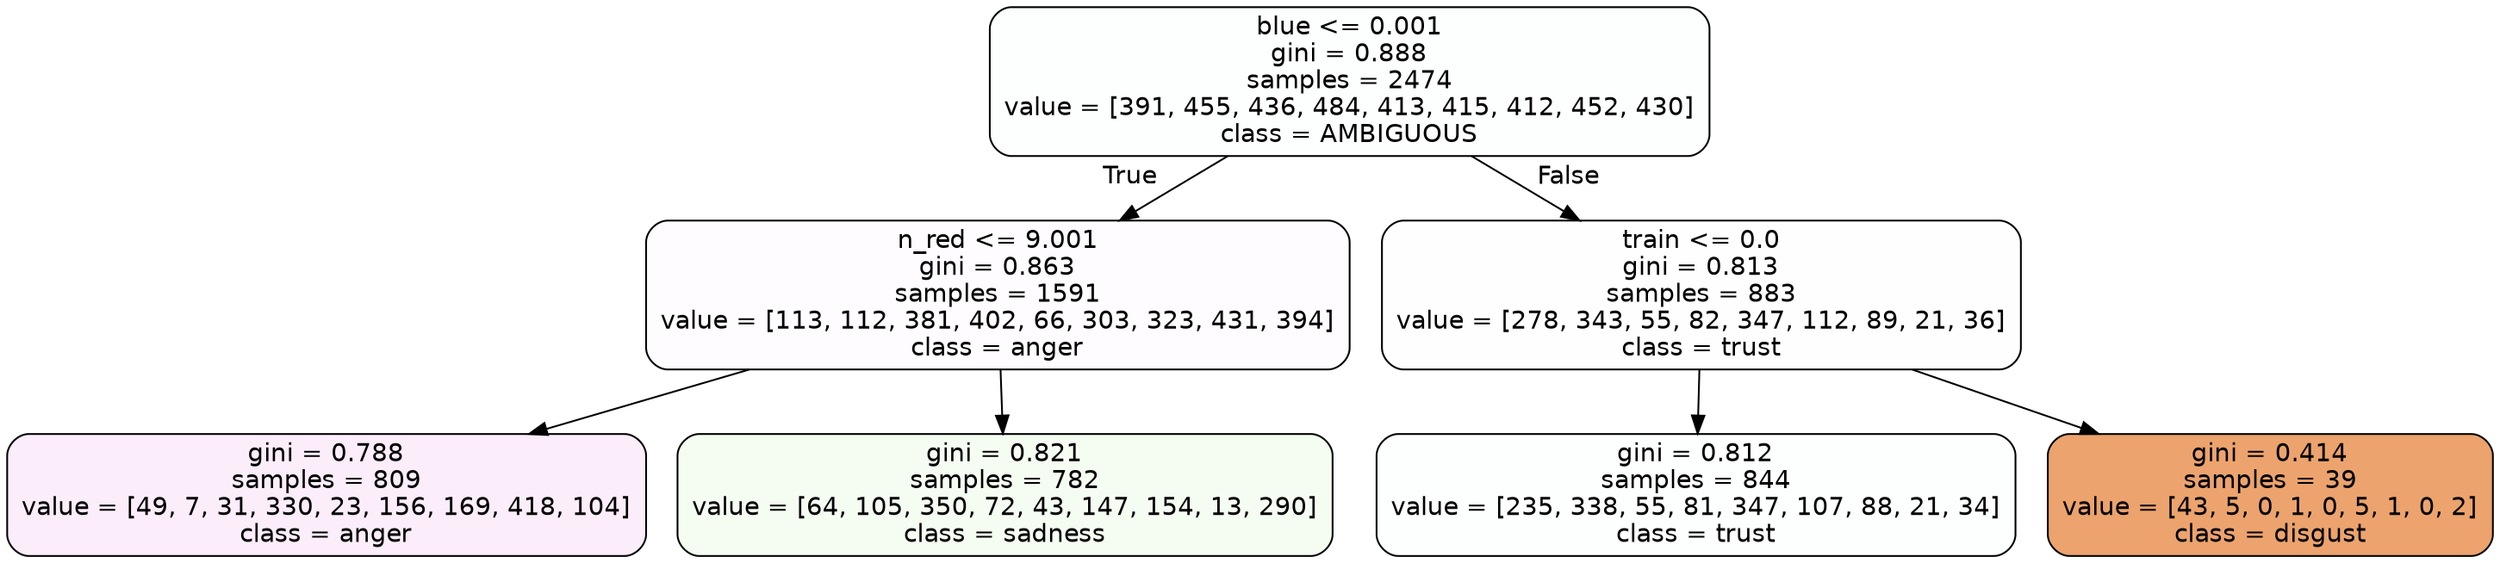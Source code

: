 digraph Tree {
node [shape=box, style="filled, rounded", color="black", fontname=helvetica] ;
edge [fontname=helvetica] ;
0 [label="blue <= 0.001\ngini = 0.888\nsamples = 2474\nvalue = [391, 455, 436, 484, 413, 415, 412, 452, 430]\nclass = AMBIGUOUS", fillcolor="#39e58102"] ;
1 [label="n_red <= 9.001\ngini = 0.863\nsamples = 1591\nvalue = [113, 112, 381, 402, 66, 303, 323, 431, 394]\nclass = anger", fillcolor="#e539d703"] ;
0 -> 1 [labeldistance=2.5, labelangle=45, headlabel="True"] ;
2 [label="gini = 0.788\nsamples = 809\nvalue = [49, 7, 31, 330, 23, 156, 169, 418, 104]\nclass = anger", fillcolor="#e539d717"] ;
1 -> 2 ;
3 [label="gini = 0.821\nsamples = 782\nvalue = [64, 105, 350, 72, 43, 147, 154, 13, 290]\nclass = sadness", fillcolor="#64e53910"] ;
1 -> 3 ;
4 [label="train <= 0.0\ngini = 0.813\nsamples = 883\nvalue = [278, 343, 55, 82, 347, 112, 89, 21, 36]\nclass = trust", fillcolor="#39d7e501"] ;
0 -> 4 [labeldistance=2.5, labelangle=-45, headlabel="False"] ;
5 [label="gini = 0.812\nsamples = 844\nvalue = [235, 338, 55, 81, 347, 107, 88, 21, 34]\nclass = trust", fillcolor="#39d7e502"] ;
4 -> 5 ;
6 [label="gini = 0.414\nsamples = 39\nvalue = [43, 5, 0, 1, 0, 5, 1, 0, 2]\nclass = disgust", fillcolor="#e58139ba"] ;
4 -> 6 ;
}